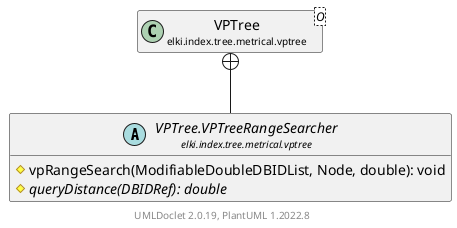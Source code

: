 @startuml
    remove .*\.(Instance|Par|Parameterizer|Factory)$
    set namespaceSeparator none
    hide empty fields
    hide empty methods

    abstract class "<size:14>VPTree.VPTreeRangeSearcher\n<size:10>elki.index.tree.metrical.vptree" as elki.index.tree.metrical.vptree.VPTree.VPTreeRangeSearcher [[VPTree.VPTreeRangeSearcher.html]] {
        #vpRangeSearch(ModifiableDoubleDBIDList, Node, double): void
        {abstract} #queryDistance(DBIDRef): double
    }

    class "<size:14>VPTree\n<size:10>elki.index.tree.metrical.vptree" as elki.index.tree.metrical.vptree.VPTree<O> [[VPTree.html]]

    elki.index.tree.metrical.vptree.VPTree +-- elki.index.tree.metrical.vptree.VPTree.VPTreeRangeSearcher

    center footer UMLDoclet 2.0.19, PlantUML 1.2022.8
@enduml
